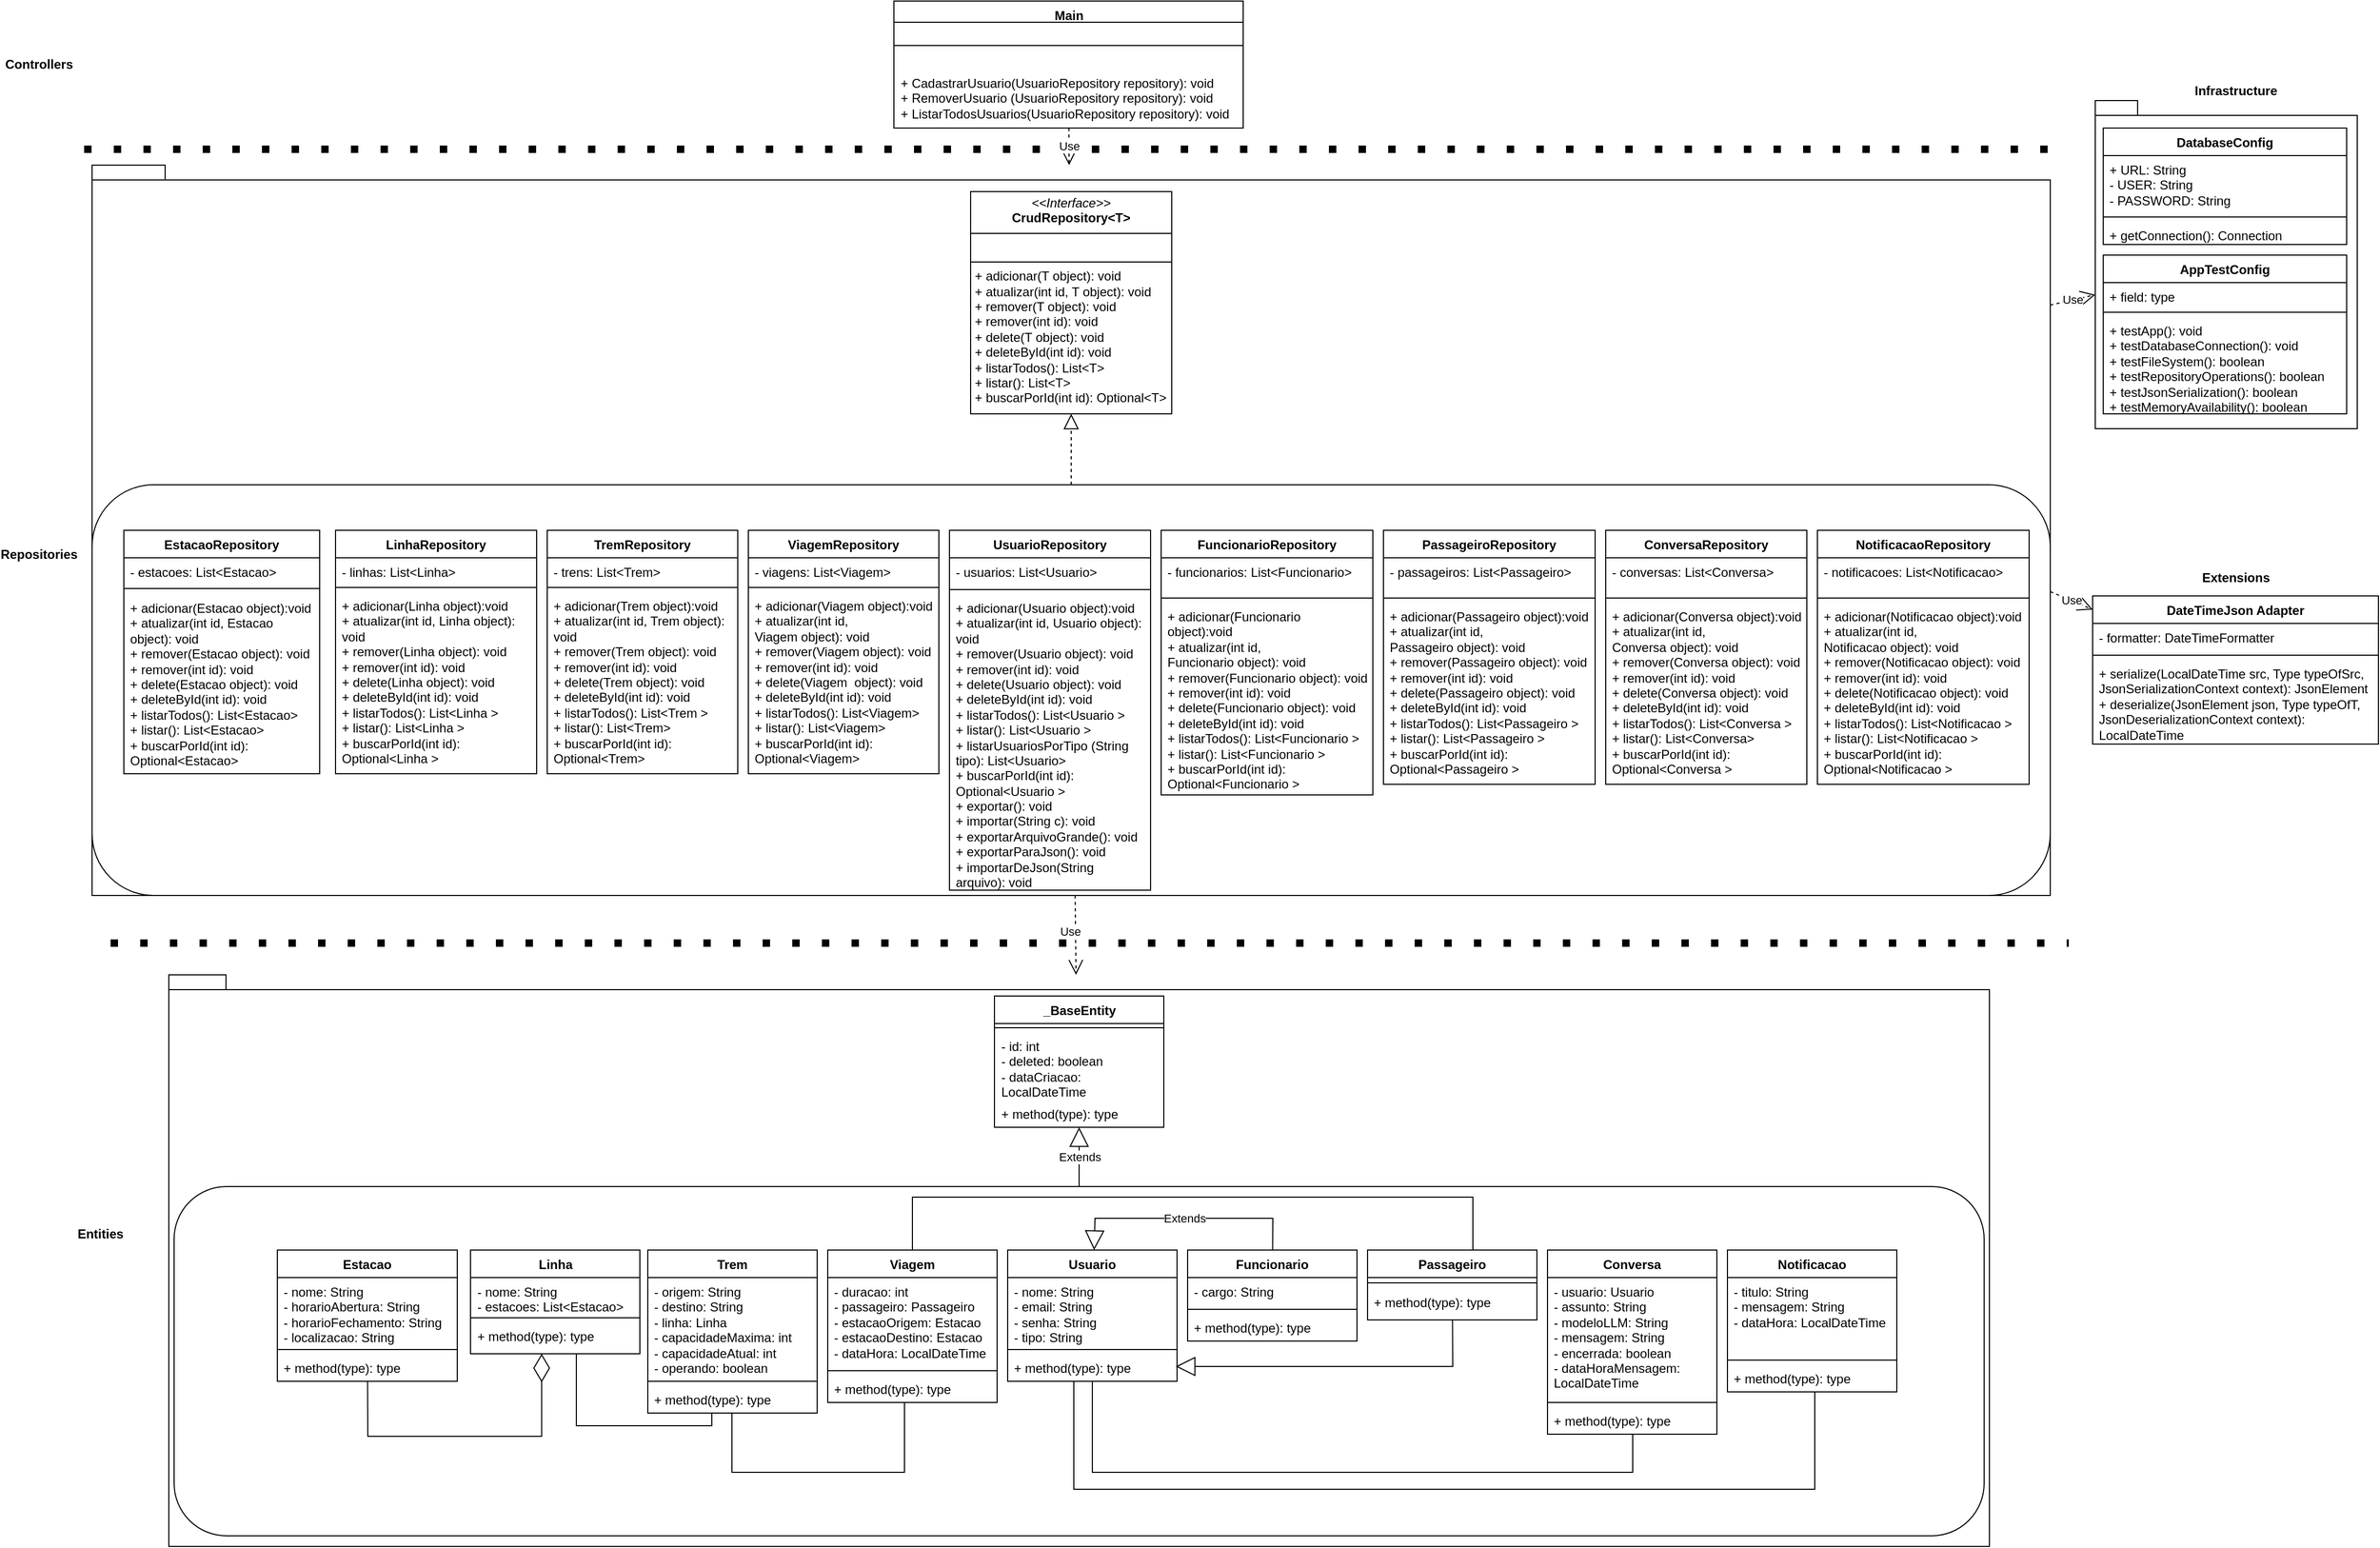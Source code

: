 <mxfile version="26.1.1">
  <diagram name="Página-1" id="HEUEbrixMLZvt8h2ULKj">
    <mxGraphModel dx="2689" dy="807" grid="1" gridSize="10" guides="1" tooltips="1" connect="1" arrows="1" fold="1" page="1" pageScale="1" pageWidth="1169" pageHeight="827" math="0" shadow="0">
      <root>
        <mxCell id="0" />
        <mxCell id="1" parent="0" />
        <mxCell id="SFXnbhEJWi7tFpCrIytO-14" value="" style="shape=folder;fontStyle=1;spacingTop=10;tabWidth=40;tabHeight=14;tabPosition=left;html=1;whiteSpace=wrap;" parent="1" vertex="1">
          <mxGeometry x="1882.5" y="104" width="247.5" height="310" as="geometry" />
        </mxCell>
        <mxCell id="KniE4psyvI0Bf5Q0p4Wv-12" value="" style="shape=folder;fontStyle=1;spacingTop=10;tabWidth=40;tabHeight=14;tabPosition=left;html=1;whiteSpace=wrap;" parent="1" vertex="1">
          <mxGeometry x="-10" y="165" width="1850" height="690" as="geometry" />
        </mxCell>
        <mxCell id="KniE4psyvI0Bf5Q0p4Wv-1" value="&lt;b&gt;Controllers&lt;/b&gt;" style="text;html=1;align=center;verticalAlign=middle;whiteSpace=wrap;rounded=0;" parent="1" vertex="1">
          <mxGeometry x="-90" y="55" width="60" height="30" as="geometry" />
        </mxCell>
        <mxCell id="KniE4psyvI0Bf5Q0p4Wv-2" value="&lt;b&gt;Repositories&lt;/b&gt;" style="text;html=1;align=center;verticalAlign=middle;whiteSpace=wrap;rounded=0;" parent="1" vertex="1">
          <mxGeometry x="-90" y="518" width="60" height="30" as="geometry" />
        </mxCell>
        <mxCell id="KniE4psyvI0Bf5Q0p4Wv-3" value="&lt;b&gt;Entities&lt;/b&gt;" style="text;html=1;align=center;verticalAlign=middle;whiteSpace=wrap;rounded=0;" parent="1" vertex="1">
          <mxGeometry x="-32.5" y="1160" width="60" height="30" as="geometry" />
        </mxCell>
        <mxCell id="KniE4psyvI0Bf5Q0p4Wv-4" value="Main" style="swimlane;fontStyle=1;align=center;verticalAlign=top;childLayout=stackLayout;horizontal=1;startSize=20;horizontalStack=0;resizeParent=1;resizeParentMax=0;resizeLast=0;collapsible=1;marginBottom=0;whiteSpace=wrap;html=1;" parent="1" vertex="1">
          <mxGeometry x="747.5" y="10" width="330" height="120" as="geometry" />
        </mxCell>
        <mxCell id="KniE4psyvI0Bf5Q0p4Wv-6" value="" style="line;strokeWidth=1;fillColor=none;align=left;verticalAlign=middle;spacingTop=-1;spacingLeft=3;spacingRight=3;rotatable=0;labelPosition=right;points=[];portConstraint=eastwest;strokeColor=inherit;" parent="KniE4psyvI0Bf5Q0p4Wv-4" vertex="1">
          <mxGeometry y="20" width="330" height="44" as="geometry" />
        </mxCell>
        <mxCell id="KniE4psyvI0Bf5Q0p4Wv-7" value="+ CadastrarUsuario(UsuarioRepository repository): void&lt;div&gt;&lt;div&gt;+ RemoverUsuario (UsuarioRepository repository): void&lt;/div&gt;&lt;/div&gt;&lt;div&gt;+ ListarTodosUsuarios(UsuarioRepository repository): void&lt;/div&gt;" style="text;strokeColor=none;fillColor=none;align=left;verticalAlign=top;spacingLeft=4;spacingRight=4;overflow=hidden;rotatable=0;points=[[0,0.5],[1,0.5]];portConstraint=eastwest;whiteSpace=wrap;html=1;" parent="KniE4psyvI0Bf5Q0p4Wv-4" vertex="1">
          <mxGeometry y="64" width="330" height="56" as="geometry" />
        </mxCell>
        <mxCell id="KniE4psyvI0Bf5Q0p4Wv-11" value="" style="endArrow=none;dashed=1;html=1;dashPattern=1 3;strokeWidth=7;rounded=0;jumpSize=100;startSize=6;endSize=6;" parent="1" edge="1">
          <mxGeometry width="50" height="50" relative="1" as="geometry">
            <mxPoint x="-17.5" y="150" as="sourcePoint" />
            <mxPoint x="1842.5" y="150" as="targetPoint" />
          </mxGeometry>
        </mxCell>
        <mxCell id="KniE4psyvI0Bf5Q0p4Wv-13" value="" style="shape=folder;fontStyle=1;spacingTop=10;tabWidth=40;tabHeight=14;tabPosition=left;html=1;whiteSpace=wrap;" parent="1" vertex="1">
          <mxGeometry x="62.5" y="930" width="1720" height="540" as="geometry" />
        </mxCell>
        <mxCell id="KniE4psyvI0Bf5Q0p4Wv-14" value="" style="endArrow=none;dashed=1;html=1;dashPattern=1 3;strokeWidth=7;rounded=0;jumpSize=100;startSize=6;endSize=6;" parent="1" edge="1">
          <mxGeometry width="50" height="50" relative="1" as="geometry">
            <mxPoint x="7.5" y="900" as="sourcePoint" />
            <mxPoint x="1857.5" y="900" as="targetPoint" />
          </mxGeometry>
        </mxCell>
        <mxCell id="KniE4psyvI0Bf5Q0p4Wv-97" value="Extends" style="endArrow=block;endSize=16;endFill=0;html=1;rounded=0;" parent="1" source="SFXnbhEJWi7tFpCrIytO-4" target="KniE4psyvI0Bf5Q0p4Wv-43" edge="1">
          <mxGeometry width="160" relative="1" as="geometry">
            <mxPoint x="1107.5" y="950" as="sourcePoint" />
            <mxPoint x="1267.5" y="950" as="targetPoint" />
          </mxGeometry>
        </mxCell>
        <mxCell id="KniE4psyvI0Bf5Q0p4Wv-137" value="" style="endArrow=block;dashed=1;endFill=0;endSize=12;html=1;rounded=0;" parent="1" source="SFXnbhEJWi7tFpCrIytO-2" target="lryLNsb4V2IIYD_jYRuu-21" edge="1">
          <mxGeometry width="160" relative="1" as="geometry">
            <mxPoint x="1035" y="340" as="sourcePoint" />
            <mxPoint x="965.444" y="310" as="targetPoint" />
          </mxGeometry>
        </mxCell>
        <mxCell id="KniE4psyvI0Bf5Q0p4Wv-43" value="_BaseEntity" style="swimlane;fontStyle=1;align=center;verticalAlign=top;childLayout=stackLayout;horizontal=1;startSize=26;horizontalStack=0;resizeParent=1;resizeParentMax=0;resizeLast=0;collapsible=1;marginBottom=0;whiteSpace=wrap;html=1;" parent="1" vertex="1">
          <mxGeometry x="842.5" y="950" width="160" height="124" as="geometry" />
        </mxCell>
        <mxCell id="KniE4psyvI0Bf5Q0p4Wv-45" value="" style="line;strokeWidth=1;fillColor=none;align=left;verticalAlign=middle;spacingTop=-1;spacingLeft=3;spacingRight=3;rotatable=0;labelPosition=right;points=[];portConstraint=eastwest;strokeColor=inherit;" parent="KniE4psyvI0Bf5Q0p4Wv-43" vertex="1">
          <mxGeometry y="26" width="160" height="8" as="geometry" />
        </mxCell>
        <mxCell id="KniE4psyvI0Bf5Q0p4Wv-44" value="- id: int&lt;div&gt;- deleted: boolean&lt;br&gt;&lt;div&gt;- dataCriacao: LocalDateTime&lt;/div&gt;&lt;/div&gt;" style="text;strokeColor=none;fillColor=none;align=left;verticalAlign=top;spacingLeft=4;spacingRight=4;overflow=hidden;rotatable=0;points=[[0,0.5],[1,0.5]];portConstraint=eastwest;whiteSpace=wrap;html=1;" parent="KniE4psyvI0Bf5Q0p4Wv-43" vertex="1">
          <mxGeometry y="34" width="160" height="64" as="geometry" />
        </mxCell>
        <mxCell id="KniE4psyvI0Bf5Q0p4Wv-46" value="+ method(type): type" style="text;strokeColor=none;fillColor=none;align=left;verticalAlign=top;spacingLeft=4;spacingRight=4;overflow=hidden;rotatable=0;points=[[0,0.5],[1,0.5]];portConstraint=eastwest;whiteSpace=wrap;html=1;" parent="KniE4psyvI0Bf5Q0p4Wv-43" vertex="1">
          <mxGeometry y="98" width="160" height="26" as="geometry" />
        </mxCell>
        <mxCell id="lryLNsb4V2IIYD_jYRuu-18" value="Use" style="endArrow=open;endSize=12;dashed=1;html=1;rounded=0;" parent="1" source="KniE4psyvI0Bf5Q0p4Wv-4" target="KniE4psyvI0Bf5Q0p4Wv-12" edge="1">
          <mxGeometry width="160" relative="1" as="geometry">
            <mxPoint x="1050" y="510" as="sourcePoint" />
            <mxPoint x="980" y="180" as="targetPoint" />
          </mxGeometry>
        </mxCell>
        <mxCell id="lryLNsb4V2IIYD_jYRuu-21" value="&lt;p style=&quot;margin:0px;margin-top:4px;text-align:center;&quot;&gt;&lt;i&gt;&amp;lt;&amp;lt;Interface&amp;gt;&amp;gt;&lt;/i&gt;&lt;br&gt;&lt;b&gt;CrudRepository&amp;lt;T&amp;gt;&lt;/b&gt;&lt;/p&gt;&lt;hr size=&quot;1&quot; style=&quot;border-style:solid;&quot;&gt;&lt;p style=&quot;margin:0px;margin-left:4px;&quot;&gt;&lt;br&gt;&lt;/p&gt;&lt;hr size=&quot;1&quot; style=&quot;border-style:solid;&quot;&gt;&lt;p style=&quot;margin:0px;margin-left:4px;&quot;&gt;+ adicionar(T object): void&lt;br&gt;+ atualizar(int id, T object): void&lt;/p&gt;&lt;p style=&quot;margin:0px;margin-left:4px;&quot;&gt;+ remover(T object): void&lt;/p&gt;&lt;p style=&quot;margin:0px;margin-left:4px;&quot;&gt;+ remover(int id): void&lt;/p&gt;&lt;p style=&quot;margin:0px;margin-left:4px;&quot;&gt;+ delete(T object): void&lt;/p&gt;&lt;p style=&quot;margin:0px;margin-left:4px;&quot;&gt;+ deleteById(int id): void&lt;/p&gt;&lt;p style=&quot;margin:0px;margin-left:4px;&quot;&gt;+ listarTodos(): List&amp;lt;T&amp;gt;&lt;/p&gt;&lt;p style=&quot;margin:0px;margin-left:4px;&quot;&gt;+ listar(): List&amp;lt;T&amp;gt;&lt;/p&gt;&lt;p style=&quot;margin:0px;margin-left:4px;&quot;&gt;+ buscarPorId(int id): Optional&amp;lt;T&amp;gt;&lt;/p&gt;" style="verticalAlign=top;align=left;overflow=fill;html=1;whiteSpace=wrap;" parent="1" vertex="1">
          <mxGeometry x="820" y="190" width="190" height="210" as="geometry" />
        </mxCell>
        <mxCell id="lryLNsb4V2IIYD_jYRuu-23" value="DatabaseConfig" style="swimlane;fontStyle=1;align=center;verticalAlign=top;childLayout=stackLayout;horizontal=1;startSize=26;horizontalStack=0;resizeParent=1;resizeParentMax=0;resizeLast=0;collapsible=1;marginBottom=0;whiteSpace=wrap;html=1;" parent="1" vertex="1">
          <mxGeometry x="1890" y="130" width="230" height="110" as="geometry" />
        </mxCell>
        <mxCell id="lryLNsb4V2IIYD_jYRuu-24" value="+ URL: String&lt;div&gt;- USER: String&lt;/div&gt;&lt;div&gt;- PASSWORD: String&lt;/div&gt;" style="text;strokeColor=none;fillColor=none;align=left;verticalAlign=top;spacingLeft=4;spacingRight=4;overflow=hidden;rotatable=0;points=[[0,0.5],[1,0.5]];portConstraint=eastwest;whiteSpace=wrap;html=1;" parent="lryLNsb4V2IIYD_jYRuu-23" vertex="1">
          <mxGeometry y="26" width="230" height="54" as="geometry" />
        </mxCell>
        <mxCell id="lryLNsb4V2IIYD_jYRuu-25" value="" style="line;strokeWidth=1;fillColor=none;align=left;verticalAlign=middle;spacingTop=-1;spacingLeft=3;spacingRight=3;rotatable=0;labelPosition=right;points=[];portConstraint=eastwest;strokeColor=inherit;" parent="lryLNsb4V2IIYD_jYRuu-23" vertex="1">
          <mxGeometry y="80" width="230" height="8" as="geometry" />
        </mxCell>
        <mxCell id="lryLNsb4V2IIYD_jYRuu-26" value="+ getConnection(): Connection" style="text;strokeColor=none;fillColor=none;align=left;verticalAlign=top;spacingLeft=4;spacingRight=4;overflow=hidden;rotatable=0;points=[[0,0.5],[1,0.5]];portConstraint=eastwest;whiteSpace=wrap;html=1;" parent="lryLNsb4V2IIYD_jYRuu-23" vertex="1">
          <mxGeometry y="88" width="230" height="22" as="geometry" />
        </mxCell>
        <mxCell id="lryLNsb4V2IIYD_jYRuu-27" value="DateTimeJson Adapter" style="swimlane;fontStyle=1;align=center;verticalAlign=top;childLayout=stackLayout;horizontal=1;startSize=26;horizontalStack=0;resizeParent=1;resizeParentMax=0;resizeLast=0;collapsible=1;marginBottom=0;whiteSpace=wrap;html=1;" parent="1" vertex="1">
          <mxGeometry x="1880" y="572" width="270" height="140" as="geometry" />
        </mxCell>
        <mxCell id="lryLNsb4V2IIYD_jYRuu-28" value="- formatter: DateTimeFormatter" style="text;strokeColor=none;fillColor=none;align=left;verticalAlign=top;spacingLeft=4;spacingRight=4;overflow=hidden;rotatable=0;points=[[0,0.5],[1,0.5]];portConstraint=eastwest;whiteSpace=wrap;html=1;" parent="lryLNsb4V2IIYD_jYRuu-27" vertex="1">
          <mxGeometry y="26" width="270" height="26" as="geometry" />
        </mxCell>
        <mxCell id="lryLNsb4V2IIYD_jYRuu-29" value="" style="line;strokeWidth=1;fillColor=none;align=left;verticalAlign=middle;spacingTop=-1;spacingLeft=3;spacingRight=3;rotatable=0;labelPosition=right;points=[];portConstraint=eastwest;strokeColor=inherit;" parent="lryLNsb4V2IIYD_jYRuu-27" vertex="1">
          <mxGeometry y="52" width="270" height="8" as="geometry" />
        </mxCell>
        <mxCell id="lryLNsb4V2IIYD_jYRuu-30" value="&lt;div&gt;+ serialize(LocalDateTime src, Type typeOfSrc, JsonSerializationContext context): JsonElement&lt;/div&gt;&lt;div&gt;+ deserialize(JsonElement json, Type typeOfT, JsonDeserializationContext context): LocalDateTime&lt;/div&gt;" style="text;strokeColor=none;fillColor=none;align=left;verticalAlign=top;spacingLeft=4;spacingRight=4;overflow=hidden;rotatable=0;points=[[0,0.5],[1,0.5]];portConstraint=eastwest;whiteSpace=wrap;html=1;" parent="lryLNsb4V2IIYD_jYRuu-27" vertex="1">
          <mxGeometry y="60" width="270" height="80" as="geometry" />
        </mxCell>
        <mxCell id="lryLNsb4V2IIYD_jYRuu-31" value="Use" style="endArrow=open;endSize=12;dashed=1;html=1;rounded=0;" parent="1" source="KniE4psyvI0Bf5Q0p4Wv-12" target="SFXnbhEJWi7tFpCrIytO-14" edge="1">
          <mxGeometry width="160" relative="1" as="geometry">
            <mxPoint x="2010" y="420" as="sourcePoint" />
            <mxPoint x="2120" y="420" as="targetPoint" />
          </mxGeometry>
        </mxCell>
        <mxCell id="lryLNsb4V2IIYD_jYRuu-32" value="Use" style="endArrow=open;endSize=12;dashed=1;html=1;rounded=0;exitX=1;exitY=0.584;exitDx=0;exitDy=0;exitPerimeter=0;" parent="1" source="KniE4psyvI0Bf5Q0p4Wv-12" target="lryLNsb4V2IIYD_jYRuu-27" edge="1">
          <mxGeometry width="160" relative="1" as="geometry">
            <mxPoint x="2170" y="460" as="sourcePoint" />
            <mxPoint x="2330" y="460" as="targetPoint" />
          </mxGeometry>
        </mxCell>
        <mxCell id="SFXnbhEJWi7tFpCrIytO-1" value="Use" style="endArrow=open;endSize=12;dashed=1;html=1;rounded=0;" parent="1" source="KniE4psyvI0Bf5Q0p4Wv-12" target="KniE4psyvI0Bf5Q0p4Wv-13" edge="1">
          <mxGeometry x="-0.104" y="-5" width="160" relative="1" as="geometry">
            <mxPoint x="1679" y="680" as="sourcePoint" />
            <mxPoint x="1603" y="1084" as="targetPoint" />
            <mxPoint as="offset" />
          </mxGeometry>
        </mxCell>
        <mxCell id="SFXnbhEJWi7tFpCrIytO-2" value="" style="rounded=1;whiteSpace=wrap;html=1;" parent="1" vertex="1">
          <mxGeometry x="-10" y="467" width="1850" height="388" as="geometry" />
        </mxCell>
        <mxCell id="KniE4psyvI0Bf5Q0p4Wv-57" value="EstacaoRepository" style="swimlane;fontStyle=1;align=center;verticalAlign=top;childLayout=stackLayout;horizontal=1;startSize=26;horizontalStack=0;resizeParent=1;resizeParentMax=0;resizeLast=0;collapsible=1;marginBottom=0;whiteSpace=wrap;html=1;" parent="1" vertex="1">
          <mxGeometry x="20" y="510" width="185" height="230" as="geometry" />
        </mxCell>
        <mxCell id="KniE4psyvI0Bf5Q0p4Wv-58" value="- estacoes: List&amp;lt;Estacao&amp;gt;" style="text;strokeColor=none;fillColor=none;align=left;verticalAlign=top;spacingLeft=4;spacingRight=4;overflow=hidden;rotatable=0;points=[[0,0.5],[1,0.5]];portConstraint=eastwest;whiteSpace=wrap;html=1;" parent="KniE4psyvI0Bf5Q0p4Wv-57" vertex="1">
          <mxGeometry y="26" width="185" height="24" as="geometry" />
        </mxCell>
        <mxCell id="KniE4psyvI0Bf5Q0p4Wv-59" value="" style="line;strokeWidth=1;fillColor=none;align=left;verticalAlign=middle;spacingTop=-1;spacingLeft=3;spacingRight=3;rotatable=0;labelPosition=right;points=[];portConstraint=eastwest;strokeColor=inherit;" parent="KniE4psyvI0Bf5Q0p4Wv-57" vertex="1">
          <mxGeometry y="50" width="185" height="10" as="geometry" />
        </mxCell>
        <mxCell id="KniE4psyvI0Bf5Q0p4Wv-60" value="+ adicionar(Estacao object):void&lt;div&gt;+ atualizar(int id, Estacao object): void&lt;/div&gt;&lt;div&gt;+ remover(Estacao object): void&lt;/div&gt;&lt;div&gt;+ remover(int id): void&lt;/div&gt;&lt;div&gt;+ delete(Estacao object): void&lt;/div&gt;&lt;div&gt;+ deleteById(int id): void&lt;/div&gt;&lt;div&gt;+ listarTodos(): List&amp;lt;Estacao&amp;gt;&lt;/div&gt;&lt;div&gt;+ listar(): List&amp;lt;Estacao&amp;gt;&lt;/div&gt;&lt;div&gt;+ buscarPorId(int id): Optional&amp;lt;Estacao&amp;gt;&lt;/div&gt;" style="text;strokeColor=none;fillColor=none;align=left;verticalAlign=top;spacingLeft=4;spacingRight=4;overflow=hidden;rotatable=0;points=[[0,0.5],[1,0.5]];portConstraint=eastwest;whiteSpace=wrap;html=1;" parent="KniE4psyvI0Bf5Q0p4Wv-57" vertex="1">
          <mxGeometry y="60" width="185" height="170" as="geometry" />
        </mxCell>
        <mxCell id="KniE4psyvI0Bf5Q0p4Wv-61" value="LinhaRepository" style="swimlane;fontStyle=1;align=center;verticalAlign=top;childLayout=stackLayout;horizontal=1;startSize=26;horizontalStack=0;resizeParent=1;resizeParentMax=0;resizeLast=0;collapsible=1;marginBottom=0;whiteSpace=wrap;html=1;" parent="1" vertex="1">
          <mxGeometry x="220" y="510" width="190" height="230" as="geometry" />
        </mxCell>
        <mxCell id="KniE4psyvI0Bf5Q0p4Wv-62" value="- linhas: List&amp;lt;Linha&amp;gt;" style="text;strokeColor=none;fillColor=none;align=left;verticalAlign=top;spacingLeft=4;spacingRight=4;overflow=hidden;rotatable=0;points=[[0,0.5],[1,0.5]];portConstraint=eastwest;whiteSpace=wrap;html=1;" parent="KniE4psyvI0Bf5Q0p4Wv-61" vertex="1">
          <mxGeometry y="26" width="190" height="24" as="geometry" />
        </mxCell>
        <mxCell id="KniE4psyvI0Bf5Q0p4Wv-63" value="" style="line;strokeWidth=1;fillColor=none;align=left;verticalAlign=middle;spacingTop=-1;spacingLeft=3;spacingRight=3;rotatable=0;labelPosition=right;points=[];portConstraint=eastwest;strokeColor=inherit;" parent="KniE4psyvI0Bf5Q0p4Wv-61" vertex="1">
          <mxGeometry y="50" width="190" height="8" as="geometry" />
        </mxCell>
        <mxCell id="KniE4psyvI0Bf5Q0p4Wv-64" value="+ adicionar(Linha object):void&lt;div&gt;+ atualizar(int id, Linha object): void&lt;/div&gt;&lt;div&gt;+ remover(Linha&amp;nbsp;object): void&lt;/div&gt;&lt;div&gt;+ remover(int id): void&lt;/div&gt;&lt;div&gt;+ delete(Linha&amp;nbsp;object): void&lt;/div&gt;&lt;div&gt;+ deleteById(int id): void&lt;/div&gt;&lt;div&gt;+ listarTodos(): List&amp;lt;Linha&amp;nbsp;&amp;gt;&lt;/div&gt;&lt;div&gt;+ listar(): List&amp;lt;Linha&amp;nbsp;&amp;gt;&lt;/div&gt;&lt;div&gt;+ buscarPorId(int id): Optional&amp;lt;Linha&amp;nbsp;&amp;gt;&lt;/div&gt;&lt;div&gt;&lt;br&gt;&lt;/div&gt;" style="text;strokeColor=none;fillColor=none;align=left;verticalAlign=top;spacingLeft=4;spacingRight=4;overflow=hidden;rotatable=0;points=[[0,0.5],[1,0.5]];portConstraint=eastwest;whiteSpace=wrap;html=1;" parent="KniE4psyvI0Bf5Q0p4Wv-61" vertex="1">
          <mxGeometry y="58" width="190" height="172" as="geometry" />
        </mxCell>
        <mxCell id="KniE4psyvI0Bf5Q0p4Wv-65" value="TremRepository" style="swimlane;fontStyle=1;align=center;verticalAlign=top;childLayout=stackLayout;horizontal=1;startSize=26;horizontalStack=0;resizeParent=1;resizeParentMax=0;resizeLast=0;collapsible=1;marginBottom=0;whiteSpace=wrap;html=1;" parent="1" vertex="1">
          <mxGeometry x="420" y="510" width="180" height="230" as="geometry" />
        </mxCell>
        <mxCell id="KniE4psyvI0Bf5Q0p4Wv-66" value="- trens: List&amp;lt;Trem&amp;gt;" style="text;strokeColor=none;fillColor=none;align=left;verticalAlign=top;spacingLeft=4;spacingRight=4;overflow=hidden;rotatable=0;points=[[0,0.5],[1,0.5]];portConstraint=eastwest;whiteSpace=wrap;html=1;" parent="KniE4psyvI0Bf5Q0p4Wv-65" vertex="1">
          <mxGeometry y="26" width="180" height="24" as="geometry" />
        </mxCell>
        <mxCell id="KniE4psyvI0Bf5Q0p4Wv-67" value="" style="line;strokeWidth=1;fillColor=none;align=left;verticalAlign=middle;spacingTop=-1;spacingLeft=3;spacingRight=3;rotatable=0;labelPosition=right;points=[];portConstraint=eastwest;strokeColor=inherit;" parent="KniE4psyvI0Bf5Q0p4Wv-65" vertex="1">
          <mxGeometry y="50" width="180" height="8" as="geometry" />
        </mxCell>
        <mxCell id="KniE4psyvI0Bf5Q0p4Wv-68" value="+ adicionar(Trem object):void&lt;div&gt;+ atualizar(int id, Trem object): void&lt;/div&gt;&lt;div&gt;+ remover(Trem object): void&lt;/div&gt;&lt;div&gt;+ remover(int id): void&lt;/div&gt;&lt;div&gt;+ delete(Trem object): void&lt;/div&gt;&lt;div&gt;+ deleteById(int id): void&lt;/div&gt;&lt;div&gt;+ listarTodos(): List&amp;lt;Trem &amp;gt;&lt;/div&gt;&lt;div&gt;+ listar(): List&amp;lt;Trem&amp;gt;&lt;/div&gt;&lt;div&gt;+ buscarPorId(int id): Optional&amp;lt;Trem&amp;gt;&lt;/div&gt;&lt;div&gt;&lt;br&gt;&lt;/div&gt;" style="text;strokeColor=none;fillColor=none;align=left;verticalAlign=top;spacingLeft=4;spacingRight=4;overflow=hidden;rotatable=0;points=[[0,0.5],[1,0.5]];portConstraint=eastwest;whiteSpace=wrap;html=1;" parent="KniE4psyvI0Bf5Q0p4Wv-65" vertex="1">
          <mxGeometry y="58" width="180" height="172" as="geometry" />
        </mxCell>
        <mxCell id="KniE4psyvI0Bf5Q0p4Wv-69" value="ViagemRepository" style="swimlane;fontStyle=1;align=center;verticalAlign=top;childLayout=stackLayout;horizontal=1;startSize=26;horizontalStack=0;resizeParent=1;resizeParentMax=0;resizeLast=0;collapsible=1;marginBottom=0;whiteSpace=wrap;html=1;" parent="1" vertex="1">
          <mxGeometry x="610" y="510" width="180" height="230" as="geometry" />
        </mxCell>
        <mxCell id="KniE4psyvI0Bf5Q0p4Wv-70" value="- viagens: List&amp;lt;Viagem&amp;gt;" style="text;strokeColor=none;fillColor=none;align=left;verticalAlign=top;spacingLeft=4;spacingRight=4;overflow=hidden;rotatable=0;points=[[0,0.5],[1,0.5]];portConstraint=eastwest;whiteSpace=wrap;html=1;" parent="KniE4psyvI0Bf5Q0p4Wv-69" vertex="1">
          <mxGeometry y="26" width="180" height="24" as="geometry" />
        </mxCell>
        <mxCell id="KniE4psyvI0Bf5Q0p4Wv-71" value="" style="line;strokeWidth=1;fillColor=none;align=left;verticalAlign=middle;spacingTop=-1;spacingLeft=3;spacingRight=3;rotatable=0;labelPosition=right;points=[];portConstraint=eastwest;strokeColor=inherit;" parent="KniE4psyvI0Bf5Q0p4Wv-69" vertex="1">
          <mxGeometry y="50" width="180" height="8" as="geometry" />
        </mxCell>
        <mxCell id="KniE4psyvI0Bf5Q0p4Wv-72" value="+ adicionar(Viagem object):void&lt;div&gt;+ atualizar(int id, Viagem&amp;nbsp;object): void&lt;/div&gt;&lt;div&gt;+ remover(Viagem&amp;nbsp;object): void&lt;/div&gt;&lt;div&gt;+ remover(int id): void&lt;/div&gt;&lt;div&gt;+ delete(Viagem&amp;nbsp;&amp;nbsp;object): void&lt;/div&gt;&lt;div&gt;+ deleteById(int id): void&lt;/div&gt;&lt;div&gt;+ listarTodos(): List&amp;lt;Viagem&amp;gt;&lt;/div&gt;&lt;div&gt;+ listar(): List&amp;lt;Viagem&amp;gt;&lt;/div&gt;&lt;div&gt;+ buscarPorId(int id): Optional&amp;lt;Viagem&amp;gt;&lt;/div&gt;&lt;div&gt;&lt;br&gt;&lt;/div&gt;" style="text;strokeColor=none;fillColor=none;align=left;verticalAlign=top;spacingLeft=4;spacingRight=4;overflow=hidden;rotatable=0;points=[[0,0.5],[1,0.5]];portConstraint=eastwest;whiteSpace=wrap;html=1;" parent="KniE4psyvI0Bf5Q0p4Wv-69" vertex="1">
          <mxGeometry y="58" width="180" height="172" as="geometry" />
        </mxCell>
        <mxCell id="KniE4psyvI0Bf5Q0p4Wv-73" value="FuncionarioRepository" style="swimlane;fontStyle=1;align=center;verticalAlign=top;childLayout=stackLayout;horizontal=1;startSize=26;horizontalStack=0;resizeParent=1;resizeParentMax=0;resizeLast=0;collapsible=1;marginBottom=0;whiteSpace=wrap;html=1;" parent="1" vertex="1">
          <mxGeometry x="1000" y="510" width="200" height="250" as="geometry" />
        </mxCell>
        <mxCell id="KniE4psyvI0Bf5Q0p4Wv-74" value="- funcionarios: List&amp;lt;Funcionario&amp;gt;" style="text;strokeColor=none;fillColor=none;align=left;verticalAlign=top;spacingLeft=4;spacingRight=4;overflow=hidden;rotatable=0;points=[[0,0.5],[1,0.5]];portConstraint=eastwest;whiteSpace=wrap;html=1;" parent="KniE4psyvI0Bf5Q0p4Wv-73" vertex="1">
          <mxGeometry y="26" width="200" height="34" as="geometry" />
        </mxCell>
        <mxCell id="KniE4psyvI0Bf5Q0p4Wv-75" value="" style="line;strokeWidth=1;fillColor=none;align=left;verticalAlign=middle;spacingTop=-1;spacingLeft=3;spacingRight=3;rotatable=0;labelPosition=right;points=[];portConstraint=eastwest;strokeColor=inherit;" parent="KniE4psyvI0Bf5Q0p4Wv-73" vertex="1">
          <mxGeometry y="60" width="200" height="8" as="geometry" />
        </mxCell>
        <mxCell id="KniE4psyvI0Bf5Q0p4Wv-76" value="+ adicionar(Funcionario object):void&lt;div&gt;+ atualizar(int id, Funcionario&amp;nbsp;object): void&lt;/div&gt;&lt;div&gt;+ remover(Funcionario&amp;nbsp;object): void&lt;/div&gt;&lt;div&gt;+ remover(int id): void&lt;/div&gt;&lt;div&gt;+ delete(Funcionario&amp;nbsp;object): void&lt;/div&gt;&lt;div&gt;+ deleteById(int id): void&lt;/div&gt;&lt;div&gt;+ listarTodos(): List&amp;lt;Funcionario&amp;nbsp;&amp;gt;&lt;/div&gt;&lt;div&gt;+ listar(): List&amp;lt;Funcionario&amp;nbsp;&amp;gt;&lt;/div&gt;&lt;div&gt;+ buscarPorId(int id): Optional&amp;lt;Funcionario&amp;nbsp;&amp;gt;&lt;/div&gt;&lt;div&gt;&lt;br&gt;&lt;/div&gt;" style="text;strokeColor=none;fillColor=none;align=left;verticalAlign=top;spacingLeft=4;spacingRight=4;overflow=hidden;rotatable=0;points=[[0,0.5],[1,0.5]];portConstraint=eastwest;whiteSpace=wrap;html=1;" parent="KniE4psyvI0Bf5Q0p4Wv-73" vertex="1">
          <mxGeometry y="68" width="200" height="182" as="geometry" />
        </mxCell>
        <mxCell id="KniE4psyvI0Bf5Q0p4Wv-77" value="UsuarioRepository" style="swimlane;fontStyle=1;align=center;verticalAlign=top;childLayout=stackLayout;horizontal=1;startSize=26;horizontalStack=0;resizeParent=1;resizeParentMax=0;resizeLast=0;collapsible=1;marginBottom=0;whiteSpace=wrap;html=1;" parent="1" vertex="1">
          <mxGeometry x="800" y="510" width="190" height="340" as="geometry" />
        </mxCell>
        <mxCell id="KniE4psyvI0Bf5Q0p4Wv-78" value="- usuarios: List&amp;lt;Usuario&amp;gt;" style="text;strokeColor=none;fillColor=none;align=left;verticalAlign=top;spacingLeft=4;spacingRight=4;overflow=hidden;rotatable=0;points=[[0,0.5],[1,0.5]];portConstraint=eastwest;whiteSpace=wrap;html=1;" parent="KniE4psyvI0Bf5Q0p4Wv-77" vertex="1">
          <mxGeometry y="26" width="190" height="26" as="geometry" />
        </mxCell>
        <mxCell id="KniE4psyvI0Bf5Q0p4Wv-79" value="" style="line;strokeWidth=1;fillColor=none;align=left;verticalAlign=middle;spacingTop=-1;spacingLeft=3;spacingRight=3;rotatable=0;labelPosition=right;points=[];portConstraint=eastwest;strokeColor=inherit;" parent="KniE4psyvI0Bf5Q0p4Wv-77" vertex="1">
          <mxGeometry y="52" width="190" height="8" as="geometry" />
        </mxCell>
        <mxCell id="KniE4psyvI0Bf5Q0p4Wv-80" value="+ adicionar(Usuario object):void&lt;div&gt;+ atualizar(int id, Usuario&amp;nbsp;object): void&lt;/div&gt;&lt;div&gt;+ remover(Usuario&amp;nbsp;object): void&lt;/div&gt;&lt;div&gt;+ remover(int id): void&lt;/div&gt;&lt;div&gt;+ delete(Usuario&amp;nbsp;object): void&lt;/div&gt;&lt;div&gt;+ deleteById(int id): void&lt;/div&gt;&lt;div&gt;+ listarTodos(): List&amp;lt;Usuario&amp;nbsp;&amp;gt;&lt;/div&gt;&lt;div&gt;+ listar(): List&amp;lt;Usuario&amp;nbsp;&amp;gt;&lt;/div&gt;&lt;div&gt;+ listarUsuariosPorTipo (String tipo): List&amp;lt;Usuario&amp;gt;&lt;/div&gt;&lt;div&gt;+ buscarPorId(int id): Optional&amp;lt;Usuario&amp;nbsp;&amp;gt;&lt;/div&gt;&lt;div&gt;&lt;div&gt;+ exportar(): void&lt;/div&gt;&lt;div&gt;+ importar(String c): void&lt;/div&gt;&lt;div&gt;+ exportarArquivoGrande(): void&lt;/div&gt;&lt;div&gt;+ exportarParaJson(): void&lt;/div&gt;&lt;div&gt;+ importarDeJson(String arquivo): void&lt;/div&gt;&lt;/div&gt;&lt;div&gt;&lt;br&gt;&lt;/div&gt;" style="text;strokeColor=none;fillColor=none;align=left;verticalAlign=top;spacingLeft=4;spacingRight=4;overflow=hidden;rotatable=0;points=[[0,0.5],[1,0.5]];portConstraint=eastwest;whiteSpace=wrap;html=1;" parent="KniE4psyvI0Bf5Q0p4Wv-77" vertex="1">
          <mxGeometry y="60" width="190" height="280" as="geometry" />
        </mxCell>
        <mxCell id="KniE4psyvI0Bf5Q0p4Wv-81" value="PassageiroRepository" style="swimlane;fontStyle=1;align=center;verticalAlign=top;childLayout=stackLayout;horizontal=1;startSize=26;horizontalStack=0;resizeParent=1;resizeParentMax=0;resizeLast=0;collapsible=1;marginBottom=0;whiteSpace=wrap;html=1;" parent="1" vertex="1">
          <mxGeometry x="1210" y="510" width="200" height="240" as="geometry" />
        </mxCell>
        <mxCell id="KniE4psyvI0Bf5Q0p4Wv-82" value="- passageiros: List&amp;lt;Passageiro&amp;gt;" style="text;strokeColor=none;fillColor=none;align=left;verticalAlign=top;spacingLeft=4;spacingRight=4;overflow=hidden;rotatable=0;points=[[0,0.5],[1,0.5]];portConstraint=eastwest;whiteSpace=wrap;html=1;" parent="KniE4psyvI0Bf5Q0p4Wv-81" vertex="1">
          <mxGeometry y="26" width="200" height="34" as="geometry" />
        </mxCell>
        <mxCell id="KniE4psyvI0Bf5Q0p4Wv-83" value="" style="line;strokeWidth=1;fillColor=none;align=left;verticalAlign=middle;spacingTop=-1;spacingLeft=3;spacingRight=3;rotatable=0;labelPosition=right;points=[];portConstraint=eastwest;strokeColor=inherit;" parent="KniE4psyvI0Bf5Q0p4Wv-81" vertex="1">
          <mxGeometry y="60" width="200" height="8" as="geometry" />
        </mxCell>
        <mxCell id="KniE4psyvI0Bf5Q0p4Wv-84" value="+ adicionar(Passageiro object):void&lt;div&gt;+ atualizar(int id, Passageiro&amp;nbsp;object): void&lt;/div&gt;&lt;div&gt;+ remover(Passageiro&amp;nbsp;object): void&lt;/div&gt;&lt;div&gt;+ remover(int id): void&lt;/div&gt;&lt;div&gt;+ delete(Passageiro&amp;nbsp;object): void&lt;/div&gt;&lt;div&gt;+ deleteById(int id): void&lt;/div&gt;&lt;div&gt;+ listarTodos(): List&amp;lt;Passageiro&amp;nbsp;&amp;gt;&lt;/div&gt;&lt;div&gt;+ listar(): List&amp;lt;Passageiro&amp;nbsp;&amp;gt;&lt;/div&gt;&lt;div&gt;+ buscarPorId(int id): Optional&amp;lt;Passageiro&amp;nbsp;&amp;gt;&lt;/div&gt;&lt;div&gt;&lt;br&gt;&lt;/div&gt;" style="text;strokeColor=none;fillColor=none;align=left;verticalAlign=top;spacingLeft=4;spacingRight=4;overflow=hidden;rotatable=0;points=[[0,0.5],[1,0.5]];portConstraint=eastwest;whiteSpace=wrap;html=1;" parent="KniE4psyvI0Bf5Q0p4Wv-81" vertex="1">
          <mxGeometry y="68" width="200" height="172" as="geometry" />
        </mxCell>
        <mxCell id="KniE4psyvI0Bf5Q0p4Wv-85" value="ConversaRepository" style="swimlane;fontStyle=1;align=center;verticalAlign=top;childLayout=stackLayout;horizontal=1;startSize=26;horizontalStack=0;resizeParent=1;resizeParentMax=0;resizeLast=0;collapsible=1;marginBottom=0;whiteSpace=wrap;html=1;" parent="1" vertex="1">
          <mxGeometry x="1420" y="510" width="190" height="240" as="geometry" />
        </mxCell>
        <mxCell id="KniE4psyvI0Bf5Q0p4Wv-86" value="- conversas: List&amp;lt;Conversa&amp;gt;" style="text;strokeColor=none;fillColor=none;align=left;verticalAlign=top;spacingLeft=4;spacingRight=4;overflow=hidden;rotatable=0;points=[[0,0.5],[1,0.5]];portConstraint=eastwest;whiteSpace=wrap;html=1;" parent="KniE4psyvI0Bf5Q0p4Wv-85" vertex="1">
          <mxGeometry y="26" width="190" height="34" as="geometry" />
        </mxCell>
        <mxCell id="KniE4psyvI0Bf5Q0p4Wv-87" value="" style="line;strokeWidth=1;fillColor=none;align=left;verticalAlign=middle;spacingTop=-1;spacingLeft=3;spacingRight=3;rotatable=0;labelPosition=right;points=[];portConstraint=eastwest;strokeColor=inherit;" parent="KniE4psyvI0Bf5Q0p4Wv-85" vertex="1">
          <mxGeometry y="60" width="190" height="8" as="geometry" />
        </mxCell>
        <mxCell id="KniE4psyvI0Bf5Q0p4Wv-88" value="+ adicionar(Conversa object):void&lt;div&gt;+ atualizar(int id, Conversa&amp;nbsp;object): void&lt;/div&gt;&lt;div&gt;+ remover(Conversa&amp;nbsp;object): void&lt;/div&gt;&lt;div&gt;+ remover(int id): void&lt;/div&gt;&lt;div&gt;+ delete(Conversa&amp;nbsp;object): void&lt;/div&gt;&lt;div&gt;+ deleteById(int id): void&lt;/div&gt;&lt;div&gt;+ listarTodos(): List&amp;lt;Conversa&amp;nbsp;&amp;gt;&lt;/div&gt;&lt;div&gt;+ listar(): List&amp;lt;Conversa&amp;gt;&lt;/div&gt;&lt;div&gt;+ buscarPorId(int id): Optional&amp;lt;Conversa&amp;nbsp;&amp;gt;&lt;/div&gt;&lt;div&gt;&lt;br&gt;&lt;/div&gt;" style="text;strokeColor=none;fillColor=none;align=left;verticalAlign=top;spacingLeft=4;spacingRight=4;overflow=hidden;rotatable=0;points=[[0,0.5],[1,0.5]];portConstraint=eastwest;whiteSpace=wrap;html=1;" parent="KniE4psyvI0Bf5Q0p4Wv-85" vertex="1">
          <mxGeometry y="68" width="190" height="172" as="geometry" />
        </mxCell>
        <mxCell id="KniE4psyvI0Bf5Q0p4Wv-89" value="NotificacaoRepository" style="swimlane;fontStyle=1;align=center;verticalAlign=top;childLayout=stackLayout;horizontal=1;startSize=26;horizontalStack=0;resizeParent=1;resizeParentMax=0;resizeLast=0;collapsible=1;marginBottom=0;whiteSpace=wrap;html=1;" parent="1" vertex="1">
          <mxGeometry x="1620" y="510" width="200" height="240" as="geometry" />
        </mxCell>
        <mxCell id="KniE4psyvI0Bf5Q0p4Wv-90" value="- notificacoes: List&amp;lt;Notificacao&amp;gt;" style="text;strokeColor=none;fillColor=none;align=left;verticalAlign=top;spacingLeft=4;spacingRight=4;overflow=hidden;rotatable=0;points=[[0,0.5],[1,0.5]];portConstraint=eastwest;whiteSpace=wrap;html=1;" parent="KniE4psyvI0Bf5Q0p4Wv-89" vertex="1">
          <mxGeometry y="26" width="200" height="34" as="geometry" />
        </mxCell>
        <mxCell id="KniE4psyvI0Bf5Q0p4Wv-91" value="" style="line;strokeWidth=1;fillColor=none;align=left;verticalAlign=middle;spacingTop=-1;spacingLeft=3;spacingRight=3;rotatable=0;labelPosition=right;points=[];portConstraint=eastwest;strokeColor=inherit;" parent="KniE4psyvI0Bf5Q0p4Wv-89" vertex="1">
          <mxGeometry y="60" width="200" height="8" as="geometry" />
        </mxCell>
        <mxCell id="KniE4psyvI0Bf5Q0p4Wv-92" value="+ adicionar(Notificacao object):void&lt;div&gt;+ atualizar(int id, Notificacao&amp;nbsp;object): void&lt;/div&gt;&lt;div&gt;+ remover(Notificacao&amp;nbsp;object): void&lt;/div&gt;&lt;div&gt;+ remover(int id): void&lt;/div&gt;&lt;div&gt;+ delete(Notificacao&amp;nbsp;object): void&lt;/div&gt;&lt;div&gt;+ deleteById(int id): void&lt;/div&gt;&lt;div&gt;+ listarTodos(): List&amp;lt;Notificacao&amp;nbsp;&amp;gt;&lt;/div&gt;&lt;div&gt;+ listar(): List&amp;lt;Notificacao&amp;nbsp;&amp;gt;&lt;/div&gt;&lt;div&gt;+ buscarPorId(int id): Optional&amp;lt;Notificacao&amp;nbsp;&amp;gt;&lt;/div&gt;&lt;div&gt;&lt;br&gt;&lt;/div&gt;" style="text;strokeColor=none;fillColor=none;align=left;verticalAlign=top;spacingLeft=4;spacingRight=4;overflow=hidden;rotatable=0;points=[[0,0.5],[1,0.5]];portConstraint=eastwest;whiteSpace=wrap;html=1;" parent="KniE4psyvI0Bf5Q0p4Wv-89" vertex="1">
          <mxGeometry y="68" width="200" height="172" as="geometry" />
        </mxCell>
        <mxCell id="SFXnbhEJWi7tFpCrIytO-4" value="" style="rounded=1;whiteSpace=wrap;html=1;" parent="1" vertex="1">
          <mxGeometry x="67.5" y="1130" width="1710" height="330" as="geometry" />
        </mxCell>
        <mxCell id="KniE4psyvI0Bf5Q0p4Wv-15" value="Viagem" style="swimlane;fontStyle=1;align=center;verticalAlign=top;childLayout=stackLayout;horizontal=1;startSize=26;horizontalStack=0;resizeParent=1;resizeParentMax=0;resizeLast=0;collapsible=1;marginBottom=0;whiteSpace=wrap;html=1;" parent="1" vertex="1">
          <mxGeometry x="685" y="1190" width="160" height="144" as="geometry" />
        </mxCell>
        <mxCell id="KniE4psyvI0Bf5Q0p4Wv-16" value="- duracao: int&lt;div&gt;- passageiro: Passageiro&lt;br&gt;&lt;div&gt;- estacaoOrigem: Estacao&lt;/div&gt;&lt;div&gt;- estacaoDestino: Estacao&lt;/div&gt;&lt;div&gt;- dataHora: LocalDateTime&lt;/div&gt;&lt;/div&gt;" style="text;strokeColor=none;fillColor=none;align=left;verticalAlign=top;spacingLeft=4;spacingRight=4;overflow=hidden;rotatable=0;points=[[0,0.5],[1,0.5]];portConstraint=eastwest;whiteSpace=wrap;html=1;" parent="KniE4psyvI0Bf5Q0p4Wv-15" vertex="1">
          <mxGeometry y="26" width="160" height="84" as="geometry" />
        </mxCell>
        <mxCell id="KniE4psyvI0Bf5Q0p4Wv-17" value="" style="line;strokeWidth=1;fillColor=none;align=left;verticalAlign=middle;spacingTop=-1;spacingLeft=3;spacingRight=3;rotatable=0;labelPosition=right;points=[];portConstraint=eastwest;strokeColor=inherit;" parent="KniE4psyvI0Bf5Q0p4Wv-15" vertex="1">
          <mxGeometry y="110" width="160" height="8" as="geometry" />
        </mxCell>
        <mxCell id="KniE4psyvI0Bf5Q0p4Wv-18" value="+ method(type): type" style="text;strokeColor=none;fillColor=none;align=left;verticalAlign=top;spacingLeft=4;spacingRight=4;overflow=hidden;rotatable=0;points=[[0,0.5],[1,0.5]];portConstraint=eastwest;whiteSpace=wrap;html=1;" parent="KniE4psyvI0Bf5Q0p4Wv-15" vertex="1">
          <mxGeometry y="118" width="160" height="26" as="geometry" />
        </mxCell>
        <mxCell id="KniE4psyvI0Bf5Q0p4Wv-19" value="Estacao" style="swimlane;fontStyle=1;align=center;verticalAlign=top;childLayout=stackLayout;horizontal=1;startSize=26;horizontalStack=0;resizeParent=1;resizeParentMax=0;resizeLast=0;collapsible=1;marginBottom=0;whiteSpace=wrap;html=1;" parent="1" vertex="1">
          <mxGeometry x="165" y="1190" width="170" height="124" as="geometry" />
        </mxCell>
        <mxCell id="KniE4psyvI0Bf5Q0p4Wv-20" value="- nome: String&lt;div&gt;- horarioAbertura: String&lt;/div&gt;&lt;div&gt;- horarioFechamento: String&lt;/div&gt;&lt;div&gt;- localizacao: String&lt;/div&gt;" style="text;strokeColor=none;fillColor=none;align=left;verticalAlign=top;spacingLeft=4;spacingRight=4;overflow=hidden;rotatable=0;points=[[0,0.5],[1,0.5]];portConstraint=eastwest;whiteSpace=wrap;html=1;" parent="KniE4psyvI0Bf5Q0p4Wv-19" vertex="1">
          <mxGeometry y="26" width="170" height="64" as="geometry" />
        </mxCell>
        <mxCell id="KniE4psyvI0Bf5Q0p4Wv-21" value="" style="line;strokeWidth=1;fillColor=none;align=left;verticalAlign=middle;spacingTop=-1;spacingLeft=3;spacingRight=3;rotatable=0;labelPosition=right;points=[];portConstraint=eastwest;strokeColor=inherit;" parent="KniE4psyvI0Bf5Q0p4Wv-19" vertex="1">
          <mxGeometry y="90" width="170" height="8" as="geometry" />
        </mxCell>
        <mxCell id="KniE4psyvI0Bf5Q0p4Wv-22" value="+ method(type): type" style="text;strokeColor=none;fillColor=none;align=left;verticalAlign=top;spacingLeft=4;spacingRight=4;overflow=hidden;rotatable=0;points=[[0,0.5],[1,0.5]];portConstraint=eastwest;whiteSpace=wrap;html=1;" parent="KniE4psyvI0Bf5Q0p4Wv-19" vertex="1">
          <mxGeometry y="98" width="170" height="26" as="geometry" />
        </mxCell>
        <mxCell id="KniE4psyvI0Bf5Q0p4Wv-23" value="Linha" style="swimlane;fontStyle=1;align=center;verticalAlign=top;childLayout=stackLayout;horizontal=1;startSize=26;horizontalStack=0;resizeParent=1;resizeParentMax=0;resizeLast=0;collapsible=1;marginBottom=0;whiteSpace=wrap;html=1;" parent="1" vertex="1">
          <mxGeometry x="347.5" y="1190" width="160" height="98" as="geometry" />
        </mxCell>
        <mxCell id="KniE4psyvI0Bf5Q0p4Wv-24" value="- nome: String&lt;div&gt;- estacoes: List&amp;lt;Estacao&amp;gt;&lt;/div&gt;" style="text;strokeColor=none;fillColor=none;align=left;verticalAlign=top;spacingLeft=4;spacingRight=4;overflow=hidden;rotatable=0;points=[[0,0.5],[1,0.5]];portConstraint=eastwest;whiteSpace=wrap;html=1;" parent="KniE4psyvI0Bf5Q0p4Wv-23" vertex="1">
          <mxGeometry y="26" width="160" height="34" as="geometry" />
        </mxCell>
        <mxCell id="KniE4psyvI0Bf5Q0p4Wv-25" value="" style="line;strokeWidth=1;fillColor=none;align=left;verticalAlign=middle;spacingTop=-1;spacingLeft=3;spacingRight=3;rotatable=0;labelPosition=right;points=[];portConstraint=eastwest;strokeColor=inherit;" parent="KniE4psyvI0Bf5Q0p4Wv-23" vertex="1">
          <mxGeometry y="60" width="160" height="8" as="geometry" />
        </mxCell>
        <mxCell id="KniE4psyvI0Bf5Q0p4Wv-26" value="+ method(type): type" style="text;strokeColor=none;fillColor=none;align=left;verticalAlign=top;spacingLeft=4;spacingRight=4;overflow=hidden;rotatable=0;points=[[0,0.5],[1,0.5]];portConstraint=eastwest;whiteSpace=wrap;html=1;" parent="KniE4psyvI0Bf5Q0p4Wv-23" vertex="1">
          <mxGeometry y="68" width="160" height="30" as="geometry" />
        </mxCell>
        <mxCell id="KniE4psyvI0Bf5Q0p4Wv-27" value="Trem" style="swimlane;fontStyle=1;align=center;verticalAlign=top;childLayout=stackLayout;horizontal=1;startSize=26;horizontalStack=0;resizeParent=1;resizeParentMax=0;resizeLast=0;collapsible=1;marginBottom=0;whiteSpace=wrap;html=1;" parent="1" vertex="1">
          <mxGeometry x="515" y="1190" width="160" height="154" as="geometry" />
        </mxCell>
        <mxCell id="KniE4psyvI0Bf5Q0p4Wv-28" value="- origem: String&lt;div&gt;- destino: String&lt;/div&gt;&lt;div&gt;- linha: Linha&lt;/div&gt;&lt;div&gt;- capacidadeMaxima: int&lt;/div&gt;&lt;div&gt;- capacidadeAtual: int&lt;/div&gt;&lt;div&gt;- operando: boolean&lt;/div&gt;" style="text;strokeColor=none;fillColor=none;align=left;verticalAlign=top;spacingLeft=4;spacingRight=4;overflow=hidden;rotatable=0;points=[[0,0.5],[1,0.5]];portConstraint=eastwest;whiteSpace=wrap;html=1;" parent="KniE4psyvI0Bf5Q0p4Wv-27" vertex="1">
          <mxGeometry y="26" width="160" height="94" as="geometry" />
        </mxCell>
        <mxCell id="KniE4psyvI0Bf5Q0p4Wv-29" value="" style="line;strokeWidth=1;fillColor=none;align=left;verticalAlign=middle;spacingTop=-1;spacingLeft=3;spacingRight=3;rotatable=0;labelPosition=right;points=[];portConstraint=eastwest;strokeColor=inherit;" parent="KniE4psyvI0Bf5Q0p4Wv-27" vertex="1">
          <mxGeometry y="120" width="160" height="8" as="geometry" />
        </mxCell>
        <mxCell id="KniE4psyvI0Bf5Q0p4Wv-30" value="+ method(type): type" style="text;strokeColor=none;fillColor=none;align=left;verticalAlign=top;spacingLeft=4;spacingRight=4;overflow=hidden;rotatable=0;points=[[0,0.5],[1,0.5]];portConstraint=eastwest;whiteSpace=wrap;html=1;" parent="KniE4psyvI0Bf5Q0p4Wv-27" vertex="1">
          <mxGeometry y="128" width="160" height="26" as="geometry" />
        </mxCell>
        <mxCell id="KniE4psyvI0Bf5Q0p4Wv-31" value="Usuario" style="swimlane;fontStyle=1;align=center;verticalAlign=top;childLayout=stackLayout;horizontal=1;startSize=26;horizontalStack=0;resizeParent=1;resizeParentMax=0;resizeLast=0;collapsible=1;marginBottom=0;whiteSpace=wrap;html=1;" parent="1" vertex="1">
          <mxGeometry x="855" y="1190" width="160" height="124" as="geometry" />
        </mxCell>
        <mxCell id="KniE4psyvI0Bf5Q0p4Wv-32" value="- nome: String&lt;div&gt;- email: String&lt;/div&gt;&lt;div&gt;- senha: String&lt;/div&gt;&lt;div&gt;- tipo: String&lt;/div&gt;" style="text;strokeColor=none;fillColor=none;align=left;verticalAlign=top;spacingLeft=4;spacingRight=4;overflow=hidden;rotatable=0;points=[[0,0.5],[1,0.5]];portConstraint=eastwest;whiteSpace=wrap;html=1;" parent="KniE4psyvI0Bf5Q0p4Wv-31" vertex="1">
          <mxGeometry y="26" width="160" height="64" as="geometry" />
        </mxCell>
        <mxCell id="KniE4psyvI0Bf5Q0p4Wv-33" value="" style="line;strokeWidth=1;fillColor=none;align=left;verticalAlign=middle;spacingTop=-1;spacingLeft=3;spacingRight=3;rotatable=0;labelPosition=right;points=[];portConstraint=eastwest;strokeColor=inherit;" parent="KniE4psyvI0Bf5Q0p4Wv-31" vertex="1">
          <mxGeometry y="90" width="160" height="8" as="geometry" />
        </mxCell>
        <mxCell id="KniE4psyvI0Bf5Q0p4Wv-34" value="+ method(type): type" style="text;strokeColor=none;fillColor=none;align=left;verticalAlign=top;spacingLeft=4;spacingRight=4;overflow=hidden;rotatable=0;points=[[0,0.5],[1,0.5]];portConstraint=eastwest;whiteSpace=wrap;html=1;" parent="KniE4psyvI0Bf5Q0p4Wv-31" vertex="1">
          <mxGeometry y="98" width="160" height="26" as="geometry" />
        </mxCell>
        <mxCell id="KniE4psyvI0Bf5Q0p4Wv-35" value="Funcionario" style="swimlane;fontStyle=1;align=center;verticalAlign=top;childLayout=stackLayout;horizontal=1;startSize=26;horizontalStack=0;resizeParent=1;resizeParentMax=0;resizeLast=0;collapsible=1;marginBottom=0;whiteSpace=wrap;html=1;" parent="1" vertex="1">
          <mxGeometry x="1025" y="1190" width="160" height="86" as="geometry" />
        </mxCell>
        <mxCell id="KniE4psyvI0Bf5Q0p4Wv-36" value="- cargo: String" style="text;strokeColor=none;fillColor=none;align=left;verticalAlign=top;spacingLeft=4;spacingRight=4;overflow=hidden;rotatable=0;points=[[0,0.5],[1,0.5]];portConstraint=eastwest;whiteSpace=wrap;html=1;" parent="KniE4psyvI0Bf5Q0p4Wv-35" vertex="1">
          <mxGeometry y="26" width="160" height="26" as="geometry" />
        </mxCell>
        <mxCell id="KniE4psyvI0Bf5Q0p4Wv-37" value="" style="line;strokeWidth=1;fillColor=none;align=left;verticalAlign=middle;spacingTop=-1;spacingLeft=3;spacingRight=3;rotatable=0;labelPosition=right;points=[];portConstraint=eastwest;strokeColor=inherit;" parent="KniE4psyvI0Bf5Q0p4Wv-35" vertex="1">
          <mxGeometry y="52" width="160" height="8" as="geometry" />
        </mxCell>
        <mxCell id="KniE4psyvI0Bf5Q0p4Wv-38" value="+ method(type): type" style="text;strokeColor=none;fillColor=none;align=left;verticalAlign=top;spacingLeft=4;spacingRight=4;overflow=hidden;rotatable=0;points=[[0,0.5],[1,0.5]];portConstraint=eastwest;whiteSpace=wrap;html=1;" parent="KniE4psyvI0Bf5Q0p4Wv-35" vertex="1">
          <mxGeometry y="60" width="160" height="26" as="geometry" />
        </mxCell>
        <mxCell id="KniE4psyvI0Bf5Q0p4Wv-39" value="Passageiro" style="swimlane;fontStyle=1;align=center;verticalAlign=top;childLayout=stackLayout;horizontal=1;startSize=26;horizontalStack=0;resizeParent=1;resizeParentMax=0;resizeLast=0;collapsible=1;marginBottom=0;whiteSpace=wrap;html=1;" parent="1" vertex="1">
          <mxGeometry x="1195" y="1190" width="160" height="66" as="geometry" />
        </mxCell>
        <mxCell id="KniE4psyvI0Bf5Q0p4Wv-41" value="" style="line;strokeWidth=1;fillColor=none;align=left;verticalAlign=middle;spacingTop=-1;spacingLeft=3;spacingRight=3;rotatable=0;labelPosition=right;points=[];portConstraint=eastwest;strokeColor=inherit;" parent="KniE4psyvI0Bf5Q0p4Wv-39" vertex="1">
          <mxGeometry y="26" width="160" height="10" as="geometry" />
        </mxCell>
        <mxCell id="KniE4psyvI0Bf5Q0p4Wv-42" value="+ method(type): type" style="text;strokeColor=none;fillColor=none;align=left;verticalAlign=top;spacingLeft=4;spacingRight=4;overflow=hidden;rotatable=0;points=[[0,0.5],[1,0.5]];portConstraint=eastwest;whiteSpace=wrap;html=1;" parent="KniE4psyvI0Bf5Q0p4Wv-39" vertex="1">
          <mxGeometry y="36" width="160" height="30" as="geometry" />
        </mxCell>
        <mxCell id="KniE4psyvI0Bf5Q0p4Wv-51" value="Notificacao" style="swimlane;fontStyle=1;align=center;verticalAlign=top;childLayout=stackLayout;horizontal=1;startSize=26;horizontalStack=0;resizeParent=1;resizeParentMax=0;resizeLast=0;collapsible=1;marginBottom=0;whiteSpace=wrap;html=1;" parent="1" vertex="1">
          <mxGeometry x="1535" y="1190" width="160" height="134" as="geometry" />
        </mxCell>
        <mxCell id="KniE4psyvI0Bf5Q0p4Wv-52" value="- titulo: String&lt;div&gt;- mensagem: String&lt;/div&gt;&lt;div&gt;- dataHora: LocalDateTime&lt;/div&gt;" style="text;strokeColor=none;fillColor=none;align=left;verticalAlign=top;spacingLeft=4;spacingRight=4;overflow=hidden;rotatable=0;points=[[0,0.5],[1,0.5]];portConstraint=eastwest;whiteSpace=wrap;html=1;" parent="KniE4psyvI0Bf5Q0p4Wv-51" vertex="1">
          <mxGeometry y="26" width="160" height="74" as="geometry" />
        </mxCell>
        <mxCell id="KniE4psyvI0Bf5Q0p4Wv-53" value="" style="line;strokeWidth=1;fillColor=none;align=left;verticalAlign=middle;spacingTop=-1;spacingLeft=3;spacingRight=3;rotatable=0;labelPosition=right;points=[];portConstraint=eastwest;strokeColor=inherit;" parent="KniE4psyvI0Bf5Q0p4Wv-51" vertex="1">
          <mxGeometry y="100" width="160" height="8" as="geometry" />
        </mxCell>
        <mxCell id="KniE4psyvI0Bf5Q0p4Wv-54" value="+ method(type): type" style="text;strokeColor=none;fillColor=none;align=left;verticalAlign=top;spacingLeft=4;spacingRight=4;overflow=hidden;rotatable=0;points=[[0,0.5],[1,0.5]];portConstraint=eastwest;whiteSpace=wrap;html=1;" parent="KniE4psyvI0Bf5Q0p4Wv-51" vertex="1">
          <mxGeometry y="108" width="160" height="26" as="geometry" />
        </mxCell>
        <mxCell id="KniE4psyvI0Bf5Q0p4Wv-104" value="Extends" style="endArrow=block;endSize=16;endFill=0;html=1;rounded=0;" parent="1" source="KniE4psyvI0Bf5Q0p4Wv-35" target="KniE4psyvI0Bf5Q0p4Wv-31" edge="1">
          <mxGeometry width="160" relative="1" as="geometry">
            <mxPoint x="1100" y="1110" as="sourcePoint" />
            <mxPoint x="987.5" y="1148" as="targetPoint" />
            <Array as="points">
              <mxPoint x="1105.5" y="1160" />
              <mxPoint x="937.5" y="1160" />
            </Array>
          </mxGeometry>
        </mxCell>
        <mxCell id="KniE4psyvI0Bf5Q0p4Wv-128" value="Conversa" style="swimlane;fontStyle=1;align=center;verticalAlign=top;childLayout=stackLayout;horizontal=1;startSize=26;horizontalStack=0;resizeParent=1;resizeParentMax=0;resizeLast=0;collapsible=1;marginBottom=0;whiteSpace=wrap;html=1;" parent="1" vertex="1">
          <mxGeometry x="1365" y="1190" width="160" height="174" as="geometry" />
        </mxCell>
        <mxCell id="KniE4psyvI0Bf5Q0p4Wv-129" value="&lt;div&gt;- usuario: Usuario&lt;/div&gt;- assunto: String&lt;div&gt;- modeloLLM: String&lt;/div&gt;&lt;div&gt;- mensagem: String&lt;/div&gt;&lt;div&gt;- encerrada: boolean&lt;/div&gt;&lt;div&gt;- dataHoraMensagem: LocalDateTime&lt;/div&gt;" style="text;strokeColor=none;fillColor=none;align=left;verticalAlign=top;spacingLeft=4;spacingRight=4;overflow=hidden;rotatable=0;points=[[0,0.5],[1,0.5]];portConstraint=eastwest;whiteSpace=wrap;html=1;" parent="KniE4psyvI0Bf5Q0p4Wv-128" vertex="1">
          <mxGeometry y="26" width="160" height="114" as="geometry" />
        </mxCell>
        <mxCell id="KniE4psyvI0Bf5Q0p4Wv-130" value="" style="line;strokeWidth=1;fillColor=none;align=left;verticalAlign=middle;spacingTop=-1;spacingLeft=3;spacingRight=3;rotatable=0;labelPosition=right;points=[];portConstraint=eastwest;strokeColor=inherit;" parent="KniE4psyvI0Bf5Q0p4Wv-128" vertex="1">
          <mxGeometry y="140" width="160" height="8" as="geometry" />
        </mxCell>
        <mxCell id="KniE4psyvI0Bf5Q0p4Wv-131" value="+ method(type): type" style="text;strokeColor=none;fillColor=none;align=left;verticalAlign=top;spacingLeft=4;spacingRight=4;overflow=hidden;rotatable=0;points=[[0,0.5],[1,0.5]];portConstraint=eastwest;whiteSpace=wrap;html=1;" parent="KniE4psyvI0Bf5Q0p4Wv-128" vertex="1">
          <mxGeometry y="148" width="160" height="26" as="geometry" />
        </mxCell>
        <mxCell id="lryLNsb4V2IIYD_jYRuu-33" value="" style="endArrow=none;html=1;edgeStyle=orthogonalEdgeStyle;rounded=0;" parent="1" source="KniE4psyvI0Bf5Q0p4Wv-15" target="KniE4psyvI0Bf5Q0p4Wv-39" edge="1">
          <mxGeometry relative="1" as="geometry">
            <mxPoint x="945" y="1296" as="sourcePoint" />
            <mxPoint x="1105" y="1296" as="targetPoint" />
            <Array as="points">
              <mxPoint x="764.5" y="1140" />
              <mxPoint x="1294.5" y="1140" />
            </Array>
          </mxGeometry>
        </mxCell>
        <mxCell id="lryLNsb4V2IIYD_jYRuu-36" value="" style="endArrow=none;html=1;edgeStyle=orthogonalEdgeStyle;rounded=0;" parent="1" source="KniE4psyvI0Bf5Q0p4Wv-15" target="KniE4psyvI0Bf5Q0p4Wv-27" edge="1">
          <mxGeometry relative="1" as="geometry">
            <mxPoint x="945" y="1296" as="sourcePoint" />
            <mxPoint x="1105" y="1296" as="targetPoint" />
            <Array as="points">
              <mxPoint x="757.5" y="1400" />
              <mxPoint x="594.5" y="1400" />
            </Array>
          </mxGeometry>
        </mxCell>
        <mxCell id="lryLNsb4V2IIYD_jYRuu-39" value="" style="endArrow=none;html=1;edgeStyle=orthogonalEdgeStyle;rounded=0;" parent="1" source="KniE4psyvI0Bf5Q0p4Wv-31" target="KniE4psyvI0Bf5Q0p4Wv-128" edge="1">
          <mxGeometry relative="1" as="geometry">
            <mxPoint x="1095" y="1286" as="sourcePoint" />
            <mxPoint x="1255" y="1286" as="targetPoint" />
            <Array as="points">
              <mxPoint x="934.5" y="1400" />
              <mxPoint x="1445.5" y="1400" />
            </Array>
          </mxGeometry>
        </mxCell>
        <mxCell id="lryLNsb4V2IIYD_jYRuu-51" value="" style="endArrow=none;html=1;edgeStyle=orthogonalEdgeStyle;rounded=0;" parent="1" source="KniE4psyvI0Bf5Q0p4Wv-23" target="KniE4psyvI0Bf5Q0p4Wv-27" edge="1">
          <mxGeometry relative="1" as="geometry">
            <mxPoint x="435.5" y="1290" as="sourcePoint" />
            <mxPoint x="505" y="1286" as="targetPoint" />
            <Array as="points">
              <mxPoint x="447.5" y="1356" />
              <mxPoint x="575.5" y="1356" />
            </Array>
          </mxGeometry>
        </mxCell>
        <mxCell id="lryLNsb4V2IIYD_jYRuu-58" value="" style="endArrow=diamondThin;endFill=0;endSize=24;html=1;rounded=0;" parent="1" source="KniE4psyvI0Bf5Q0p4Wv-19" edge="1">
          <mxGeometry width="160" relative="1" as="geometry">
            <mxPoint x="237.502" y="1314.0" as="sourcePoint" />
            <mxPoint x="414.73" y="1288.0" as="targetPoint" />
            <Array as="points">
              <mxPoint x="250.5" y="1366" />
              <mxPoint x="322.23" y="1366" />
              <mxPoint x="414.73" y="1366" />
            </Array>
          </mxGeometry>
        </mxCell>
        <mxCell id="SFXnbhEJWi7tFpCrIytO-5" value="" style="endArrow=block;endSize=16;endFill=0;html=1;rounded=0;" parent="1" source="KniE4psyvI0Bf5Q0p4Wv-39" edge="1">
          <mxGeometry width="160" relative="1" as="geometry">
            <mxPoint x="1193.75" y="1300.935" as="sourcePoint" />
            <mxPoint x="1013.75" y="1300.0" as="targetPoint" />
            <Array as="points">
              <mxPoint x="1275.5" y="1300" />
              <mxPoint x="1146.25" y="1300" />
            </Array>
          </mxGeometry>
        </mxCell>
        <mxCell id="SFXnbhEJWi7tFpCrIytO-11" value="" style="endArrow=none;html=1;edgeStyle=orthogonalEdgeStyle;rounded=0;" parent="1" source="KniE4psyvI0Bf5Q0p4Wv-31" target="KniE4psyvI0Bf5Q0p4Wv-51" edge="1">
          <mxGeometry relative="1" as="geometry">
            <mxPoint x="944.5" y="1324" as="sourcePoint" />
            <mxPoint x="1455.5" y="1374" as="targetPoint" />
            <Array as="points">
              <mxPoint x="917.5" y="1416" />
              <mxPoint x="1617.5" y="1416" />
            </Array>
          </mxGeometry>
        </mxCell>
        <mxCell id="SFXnbhEJWi7tFpCrIytO-12" value="&lt;b&gt;Extensions&lt;/b&gt;" style="text;html=1;align=center;verticalAlign=middle;resizable=0;points=[];autosize=1;strokeColor=none;fillColor=none;" parent="1" vertex="1">
          <mxGeometry x="1970" y="540" width="90" height="30" as="geometry" />
        </mxCell>
        <mxCell id="SFXnbhEJWi7tFpCrIytO-13" value="&lt;b&gt;Infrastructure&lt;/b&gt;" style="text;html=1;align=center;verticalAlign=middle;resizable=0;points=[];autosize=1;strokeColor=none;fillColor=none;" parent="1" vertex="1">
          <mxGeometry x="1965" y="80" width="100" height="30" as="geometry" />
        </mxCell>
        <mxCell id="SFXnbhEJWi7tFpCrIytO-15" value="AppTestConfig" style="swimlane;fontStyle=1;align=center;verticalAlign=top;childLayout=stackLayout;horizontal=1;startSize=26;horizontalStack=0;resizeParent=1;resizeParentMax=0;resizeLast=0;collapsible=1;marginBottom=0;whiteSpace=wrap;html=1;" parent="1" vertex="1">
          <mxGeometry x="1890" y="250" width="230" height="150" as="geometry" />
        </mxCell>
        <mxCell id="SFXnbhEJWi7tFpCrIytO-16" value="+ field: type" style="text;strokeColor=none;fillColor=none;align=left;verticalAlign=top;spacingLeft=4;spacingRight=4;overflow=hidden;rotatable=0;points=[[0,0.5],[1,0.5]];portConstraint=eastwest;whiteSpace=wrap;html=1;" parent="SFXnbhEJWi7tFpCrIytO-15" vertex="1">
          <mxGeometry y="26" width="230" height="24" as="geometry" />
        </mxCell>
        <mxCell id="SFXnbhEJWi7tFpCrIytO-17" value="" style="line;strokeWidth=1;fillColor=none;align=left;verticalAlign=middle;spacingTop=-1;spacingLeft=3;spacingRight=3;rotatable=0;labelPosition=right;points=[];portConstraint=eastwest;strokeColor=inherit;" parent="SFXnbhEJWi7tFpCrIytO-15" vertex="1">
          <mxGeometry y="50" width="230" height="8" as="geometry" />
        </mxCell>
        <mxCell id="SFXnbhEJWi7tFpCrIytO-18" value="+ testApp(): void&lt;div&gt;+ testDatabaseConnection(): void&lt;/div&gt;&lt;div&gt;+ testFileSystem(): boolean&lt;/div&gt;&lt;div&gt;+ testRepositoryOperations(): boolean&lt;/div&gt;&lt;div&gt;+ testJsonSerialization(): boolean&lt;/div&gt;&lt;div&gt;+ testMemoryAvailability(): boolean&lt;/div&gt;" style="text;strokeColor=none;fillColor=none;align=left;verticalAlign=top;spacingLeft=4;spacingRight=4;overflow=hidden;rotatable=0;points=[[0,0.5],[1,0.5]];portConstraint=eastwest;whiteSpace=wrap;html=1;" parent="SFXnbhEJWi7tFpCrIytO-15" vertex="1">
          <mxGeometry y="58" width="230" height="92" as="geometry" />
        </mxCell>
      </root>
    </mxGraphModel>
  </diagram>
</mxfile>
